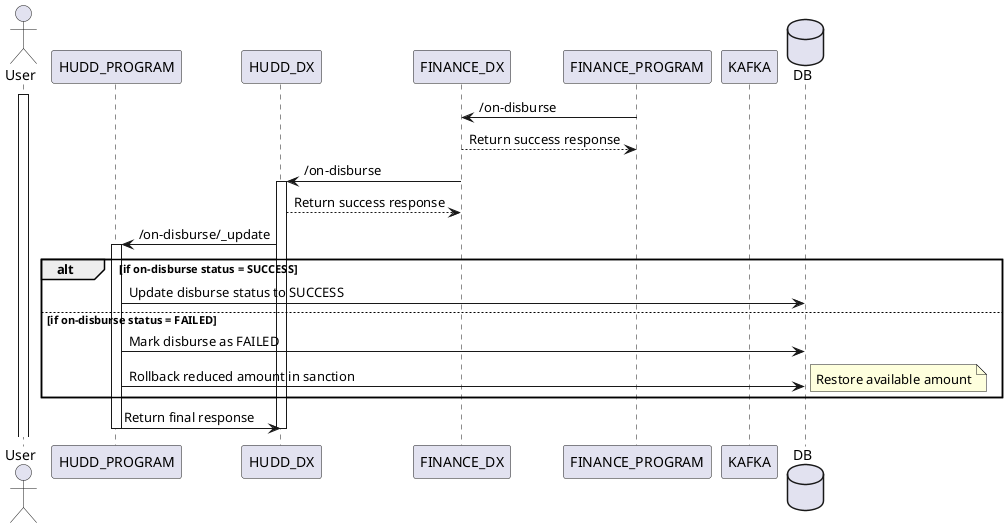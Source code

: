 @startuml
'title: Disbursal Update Flow with Amount Deduction and Rollback Handling

actor User as User order 0
participant HUDD_PROGRAM as HUDD_PROGRAM order 1
participant HUDD_DX as HUDD_DX order 2
participant FINANCE_DX as FINANCE_DX order 3
participant FINANCE_PROGRAM as FINANCE_PROGRAM order 4
participant KAFKA as KAFKA order 5
database DB as DB order 6

activate User

FINANCE_PROGRAM -> FINANCE_DX: /on-disburse
FINANCE_PROGRAM <-- FINANCE_DX: Return success response
deactivate FINANCE_PROGRAM

FINANCE_DX -> HUDD_DX: /on-disburse
activate HUDD_DX
FINANCE_DX <-- HUDD_DX: Return success response
deactivate FINANCE_DX

HUDD_DX -> HUDD_PROGRAM: /on-disburse/_update
activate HUDD_PROGRAM
alt if on-disburse status = SUCCESS
HUDD_PROGRAM -> DB: Update disburse status to SUCCESS
else if on-disburse status = FAILED
HUDD_PROGRAM -> DB: Mark disburse as FAILED
HUDD_PROGRAM -> DB: Rollback reduced amount in sanction
note right: Restore available amount
end
HUDD_PROGRAM -> HUDD_DX: Return final response
deactivate HUDD_PROGRAM
deactivate HUDD_DX

@enduml